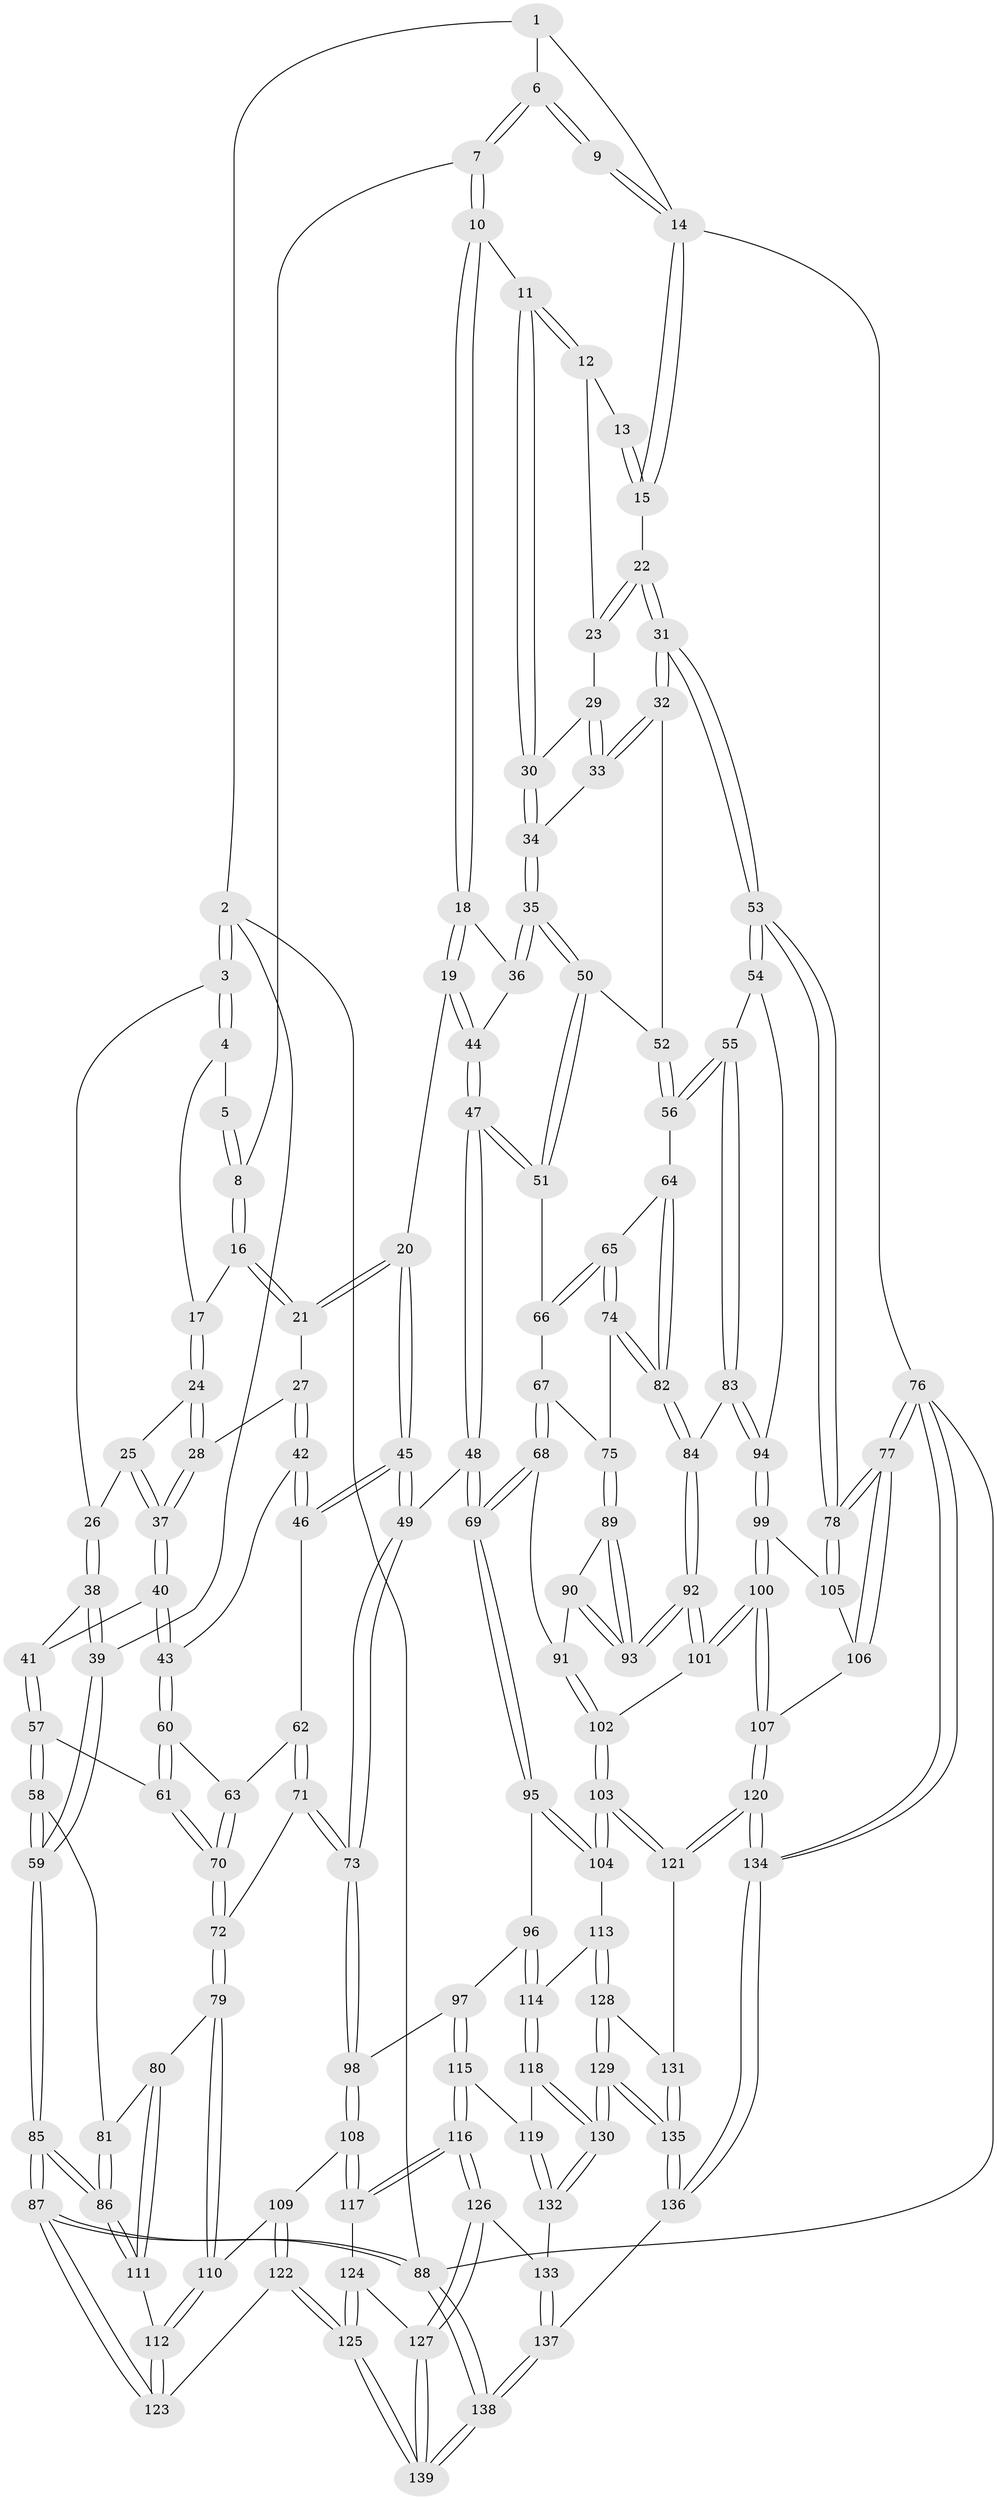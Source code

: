 // coarse degree distribution, {13: 0.024390243902439025, 2: 0.0975609756097561, 5: 0.14634146341463414, 1: 0.024390243902439025, 4: 0.34146341463414637, 6: 0.07317073170731707, 8: 0.04878048780487805, 3: 0.21951219512195122, 7: 0.024390243902439025}
// Generated by graph-tools (version 1.1) at 2025/21/03/04/25 18:21:05]
// undirected, 139 vertices, 344 edges
graph export_dot {
graph [start="1"]
  node [color=gray90,style=filled];
  1 [pos="+0.22899405055414065+0"];
  2 [pos="+0+0.1396845814523301"];
  3 [pos="+0+0.13511423305025147"];
  4 [pos="+0.1992665874921149+0.018966120835096786"];
  5 [pos="+0.2097578262716735+0"];
  6 [pos="+0.5830926618159437+0"];
  7 [pos="+0.5818957905353307+0"];
  8 [pos="+0.4151008328254463+0.09039837544590425"];
  9 [pos="+0.9080808778066436+0"];
  10 [pos="+0.6545461636539182+0.11797118065074993"];
  11 [pos="+0.7062836074877046+0.1517213545445466"];
  12 [pos="+0.8911036616098341+0.10255998766988163"];
  13 [pos="+0.902165156579332+0.041526344335993844"];
  14 [pos="+1+0"];
  15 [pos="+1+0.08110433882294309"];
  16 [pos="+0.3763881805940977+0.13886629256940375"];
  17 [pos="+0.24779418484248375+0.1236248855550237"];
  18 [pos="+0.5609067997220184+0.236729666419236"];
  19 [pos="+0.4814362393812799+0.28315096581678145"];
  20 [pos="+0.4381844644326363+0.2907254809092331"];
  21 [pos="+0.40496041696661905+0.26683565721936703"];
  22 [pos="+1+0.19632396439220098"];
  23 [pos="+0.9882051655394275+0.18207615447233386"];
  24 [pos="+0.21496891739518326+0.19056430540180472"];
  25 [pos="+0.18155217317919195+0.22301846689890964"];
  26 [pos="+0.16484172173015565+0.22682439791251885"];
  27 [pos="+0.36253542196013394+0.2766295054678756"];
  28 [pos="+0.3480735186112947+0.27626083289241626"];
  29 [pos="+0.9290491359922967+0.2402998910039887"];
  30 [pos="+0.7089957785684715+0.15729830289285118"];
  31 [pos="+1+0.41862229185060595"];
  32 [pos="+0.8817866253746002+0.3629952449300214"];
  33 [pos="+0.8693861613327407+0.3365187695772764"];
  34 [pos="+0.7537956065769408+0.28240345897248975"];
  35 [pos="+0.6852828065394028+0.39055349522047045"];
  36 [pos="+0.6094834631726984+0.32723851151014016"];
  37 [pos="+0.24589023673008972+0.31565012110494245"];
  38 [pos="+0.09036800947665662+0.37454218643080067"];
  39 [pos="+0+0.2801863830395394"];
  40 [pos="+0.23103043118103267+0.4003605345711903"];
  41 [pos="+0.11036948838484013+0.39708726845286013"];
  42 [pos="+0.2741429879324994+0.42542814171588217"];
  43 [pos="+0.25133066395245446+0.41731468772956815"];
  44 [pos="+0.5559182468302322+0.3851080578920365"];
  45 [pos="+0.4087812775900916+0.47485938755062485"];
  46 [pos="+0.3100488517070997+0.44950061618838405"];
  47 [pos="+0.5811681422646789+0.4687652223696124"];
  48 [pos="+0.522121524577412+0.5242125503485303"];
  49 [pos="+0.44789330844986897+0.5320560214532585"];
  50 [pos="+0.6794745278435603+0.42816182485217347"];
  51 [pos="+0.6773573127406316+0.4362602820219614"];
  52 [pos="+0.8764174193494564+0.3798183482811945"];
  53 [pos="+1+0.4967282229824473"];
  54 [pos="+1+0.5374759697062386"];
  55 [pos="+1+0.5370224864141971"];
  56 [pos="+0.8553366383533529+0.48446527626754793"];
  57 [pos="+0.10042599324012652+0.506395337946084"];
  58 [pos="+0.0741202109587203+0.527258722848036"];
  59 [pos="+0+0.4668881048221733"];
  60 [pos="+0.2070271684374167+0.5015788188176332"];
  61 [pos="+0.15394258871673314+0.5347090347892883"];
  62 [pos="+0.2549293132544023+0.5421829731546328"];
  63 [pos="+0.24925838569217293+0.5398309893824209"];
  64 [pos="+0.8340020517164408+0.502149013327981"];
  65 [pos="+0.8117108645015354+0.5028738088179798"];
  66 [pos="+0.715643120151594+0.47414126178849725"];
  67 [pos="+0.7002689958064023+0.5416383419821795"];
  68 [pos="+0.6337754912860282+0.635979499774864"];
  69 [pos="+0.6329579347874355+0.6360820992101435"];
  70 [pos="+0.16436721645009963+0.5516771790054913"];
  71 [pos="+0.27424144288616986+0.632315333956502"];
  72 [pos="+0.2047117510595684+0.6618140863332416"];
  73 [pos="+0.40002579905581687+0.6322444441426502"];
  74 [pos="+0.7505314912730183+0.6008760485406645"];
  75 [pos="+0.7501133488693612+0.601192836885703"];
  76 [pos="+1+1"];
  77 [pos="+1+1"];
  78 [pos="+1+0.734502593769785"];
  79 [pos="+0.1857854377593457+0.6854319942269449"];
  80 [pos="+0.14231578592141889+0.6832639713672451"];
  81 [pos="+0.06767233834161468+0.5599810445423746"];
  82 [pos="+0.8595803245298368+0.6213364466480558"];
  83 [pos="+0.870845855790339+0.6288363269112438"];
  84 [pos="+0.8621395877795553+0.627335525972437"];
  85 [pos="+0+0.7716975081008025"];
  86 [pos="+0+0.7483564701454731"];
  87 [pos="+0+0.8884730152635577"];
  88 [pos="+0+1"];
  89 [pos="+0.7495574189338724+0.6022371391707653"];
  90 [pos="+0.6777729998238762+0.6375122855843968"];
  91 [pos="+0.6466055872197704+0.6393314072268476"];
  92 [pos="+0.8032925132285436+0.7055337422985787"];
  93 [pos="+0.793082674428346+0.6952661604360657"];
  94 [pos="+0.9423751695245994+0.6804509978962628"];
  95 [pos="+0.6167409737536778+0.6720522769408652"];
  96 [pos="+0.5377480800509983+0.740380103781191"];
  97 [pos="+0.44587547248180665+0.7148289257770816"];
  98 [pos="+0.4148673659177331+0.6872620410840447"];
  99 [pos="+0.9467607777759389+0.6926817626846307"];
  100 [pos="+0.8736006724586989+0.7831399557148057"];
  101 [pos="+0.8004911468370175+0.7399748746467628"];
  102 [pos="+0.752031399523156+0.768611110716148"];
  103 [pos="+0.7167295642242505+0.8082058113695453"];
  104 [pos="+0.6803964026502216+0.7976179633148679"];
  105 [pos="+0.9788002819697832+0.7087717080681426"];
  106 [pos="+0.9497803366758215+0.8550187206790753"];
  107 [pos="+0.901347144520298+0.8294558003769914"];
  108 [pos="+0.3276223513446271+0.7924668024779001"];
  109 [pos="+0.24354973312898068+0.7888077973872233"];
  110 [pos="+0.20414839733107004+0.7517840480198517"];
  111 [pos="+0+0.7495064533612743"];
  112 [pos="+0.11330034011030585+0.8435396262828473"];
  113 [pos="+0.5760212822342492+0.8139840504087574"];
  114 [pos="+0.5745946466033985+0.8132598918906616"];
  115 [pos="+0.450053978445917+0.8541258458331774"];
  116 [pos="+0.39843417458189007+0.8706497087833762"];
  117 [pos="+0.3341024321481297+0.8101654560987471"];
  118 [pos="+0.5060546333953605+0.8617990370829931"];
  119 [pos="+0.4616581468386908+0.8614075451310333"];
  120 [pos="+0.7977745938051942+0.9036917978542403"];
  121 [pos="+0.7253077452095942+0.8671998997313731"];
  122 [pos="+0.21092406682066214+1"];
  123 [pos="+0.15329787377709322+0.9558704043110565"];
  124 [pos="+0.3286677903291328+0.8258711421385809"];
  125 [pos="+0.2400120492755011+1"];
  126 [pos="+0.37170576116610976+0.9326707694078096"];
  127 [pos="+0.3590385505129362+0.947118981377109"];
  128 [pos="+0.5964002662967584+0.8840222252864475"];
  129 [pos="+0.5764832795616981+0.9752102132898395"];
  130 [pos="+0.5440281799136221+0.9446130918854282"];
  131 [pos="+0.7126465760706964+0.8830098697844547"];
  132 [pos="+0.46512205084474906+0.926852538334804"];
  133 [pos="+0.45913089424882686+0.9351122233295738"];
  134 [pos="+0.949079102051801+1"];
  135 [pos="+0.6195406844289337+1"];
  136 [pos="+0.6205213167828711+1"];
  137 [pos="+0.4578848099332637+1"];
  138 [pos="+0.26992584816370857+1"];
  139 [pos="+0.24800272652162328+1"];
  1 -- 2;
  1 -- 6;
  1 -- 14;
  2 -- 3;
  2 -- 3;
  2 -- 39;
  2 -- 88;
  3 -- 4;
  3 -- 4;
  3 -- 26;
  4 -- 5;
  4 -- 17;
  5 -- 8;
  5 -- 8;
  6 -- 7;
  6 -- 7;
  6 -- 9;
  6 -- 9;
  7 -- 8;
  7 -- 10;
  7 -- 10;
  8 -- 16;
  8 -- 16;
  9 -- 14;
  9 -- 14;
  10 -- 11;
  10 -- 18;
  10 -- 18;
  11 -- 12;
  11 -- 12;
  11 -- 30;
  11 -- 30;
  12 -- 13;
  12 -- 23;
  13 -- 15;
  13 -- 15;
  14 -- 15;
  14 -- 15;
  14 -- 76;
  15 -- 22;
  16 -- 17;
  16 -- 21;
  16 -- 21;
  17 -- 24;
  17 -- 24;
  18 -- 19;
  18 -- 19;
  18 -- 36;
  19 -- 20;
  19 -- 44;
  19 -- 44;
  20 -- 21;
  20 -- 21;
  20 -- 45;
  20 -- 45;
  21 -- 27;
  22 -- 23;
  22 -- 23;
  22 -- 31;
  22 -- 31;
  23 -- 29;
  24 -- 25;
  24 -- 28;
  24 -- 28;
  25 -- 26;
  25 -- 37;
  25 -- 37;
  26 -- 38;
  26 -- 38;
  27 -- 28;
  27 -- 42;
  27 -- 42;
  28 -- 37;
  28 -- 37;
  29 -- 30;
  29 -- 33;
  29 -- 33;
  30 -- 34;
  30 -- 34;
  31 -- 32;
  31 -- 32;
  31 -- 53;
  31 -- 53;
  32 -- 33;
  32 -- 33;
  32 -- 52;
  33 -- 34;
  34 -- 35;
  34 -- 35;
  35 -- 36;
  35 -- 36;
  35 -- 50;
  35 -- 50;
  36 -- 44;
  37 -- 40;
  37 -- 40;
  38 -- 39;
  38 -- 39;
  38 -- 41;
  39 -- 59;
  39 -- 59;
  40 -- 41;
  40 -- 43;
  40 -- 43;
  41 -- 57;
  41 -- 57;
  42 -- 43;
  42 -- 46;
  42 -- 46;
  43 -- 60;
  43 -- 60;
  44 -- 47;
  44 -- 47;
  45 -- 46;
  45 -- 46;
  45 -- 49;
  45 -- 49;
  46 -- 62;
  47 -- 48;
  47 -- 48;
  47 -- 51;
  47 -- 51;
  48 -- 49;
  48 -- 69;
  48 -- 69;
  49 -- 73;
  49 -- 73;
  50 -- 51;
  50 -- 51;
  50 -- 52;
  51 -- 66;
  52 -- 56;
  52 -- 56;
  53 -- 54;
  53 -- 54;
  53 -- 78;
  53 -- 78;
  54 -- 55;
  54 -- 94;
  55 -- 56;
  55 -- 56;
  55 -- 83;
  55 -- 83;
  56 -- 64;
  57 -- 58;
  57 -- 58;
  57 -- 61;
  58 -- 59;
  58 -- 59;
  58 -- 81;
  59 -- 85;
  59 -- 85;
  60 -- 61;
  60 -- 61;
  60 -- 63;
  61 -- 70;
  61 -- 70;
  62 -- 63;
  62 -- 71;
  62 -- 71;
  63 -- 70;
  63 -- 70;
  64 -- 65;
  64 -- 82;
  64 -- 82;
  65 -- 66;
  65 -- 66;
  65 -- 74;
  65 -- 74;
  66 -- 67;
  67 -- 68;
  67 -- 68;
  67 -- 75;
  68 -- 69;
  68 -- 69;
  68 -- 91;
  69 -- 95;
  69 -- 95;
  70 -- 72;
  70 -- 72;
  71 -- 72;
  71 -- 73;
  71 -- 73;
  72 -- 79;
  72 -- 79;
  73 -- 98;
  73 -- 98;
  74 -- 75;
  74 -- 82;
  74 -- 82;
  75 -- 89;
  75 -- 89;
  76 -- 77;
  76 -- 77;
  76 -- 134;
  76 -- 134;
  76 -- 88;
  77 -- 78;
  77 -- 78;
  77 -- 106;
  77 -- 106;
  78 -- 105;
  78 -- 105;
  79 -- 80;
  79 -- 110;
  79 -- 110;
  80 -- 81;
  80 -- 111;
  80 -- 111;
  81 -- 86;
  81 -- 86;
  82 -- 84;
  82 -- 84;
  83 -- 84;
  83 -- 94;
  83 -- 94;
  84 -- 92;
  84 -- 92;
  85 -- 86;
  85 -- 86;
  85 -- 87;
  85 -- 87;
  86 -- 111;
  86 -- 111;
  87 -- 88;
  87 -- 88;
  87 -- 123;
  87 -- 123;
  88 -- 138;
  88 -- 138;
  89 -- 90;
  89 -- 93;
  89 -- 93;
  90 -- 91;
  90 -- 93;
  90 -- 93;
  91 -- 102;
  91 -- 102;
  92 -- 93;
  92 -- 93;
  92 -- 101;
  92 -- 101;
  94 -- 99;
  94 -- 99;
  95 -- 96;
  95 -- 104;
  95 -- 104;
  96 -- 97;
  96 -- 114;
  96 -- 114;
  97 -- 98;
  97 -- 115;
  97 -- 115;
  98 -- 108;
  98 -- 108;
  99 -- 100;
  99 -- 100;
  99 -- 105;
  100 -- 101;
  100 -- 101;
  100 -- 107;
  100 -- 107;
  101 -- 102;
  102 -- 103;
  102 -- 103;
  103 -- 104;
  103 -- 104;
  103 -- 121;
  103 -- 121;
  104 -- 113;
  105 -- 106;
  106 -- 107;
  107 -- 120;
  107 -- 120;
  108 -- 109;
  108 -- 117;
  108 -- 117;
  109 -- 110;
  109 -- 122;
  109 -- 122;
  110 -- 112;
  110 -- 112;
  111 -- 112;
  112 -- 123;
  112 -- 123;
  113 -- 114;
  113 -- 128;
  113 -- 128;
  114 -- 118;
  114 -- 118;
  115 -- 116;
  115 -- 116;
  115 -- 119;
  116 -- 117;
  116 -- 117;
  116 -- 126;
  116 -- 126;
  117 -- 124;
  118 -- 119;
  118 -- 130;
  118 -- 130;
  119 -- 132;
  119 -- 132;
  120 -- 121;
  120 -- 121;
  120 -- 134;
  120 -- 134;
  121 -- 131;
  122 -- 123;
  122 -- 125;
  122 -- 125;
  124 -- 125;
  124 -- 125;
  124 -- 127;
  125 -- 139;
  125 -- 139;
  126 -- 127;
  126 -- 127;
  126 -- 133;
  127 -- 139;
  127 -- 139;
  128 -- 129;
  128 -- 129;
  128 -- 131;
  129 -- 130;
  129 -- 130;
  129 -- 135;
  129 -- 135;
  130 -- 132;
  130 -- 132;
  131 -- 135;
  131 -- 135;
  132 -- 133;
  133 -- 137;
  133 -- 137;
  134 -- 136;
  134 -- 136;
  135 -- 136;
  135 -- 136;
  136 -- 137;
  137 -- 138;
  137 -- 138;
  138 -- 139;
  138 -- 139;
}

